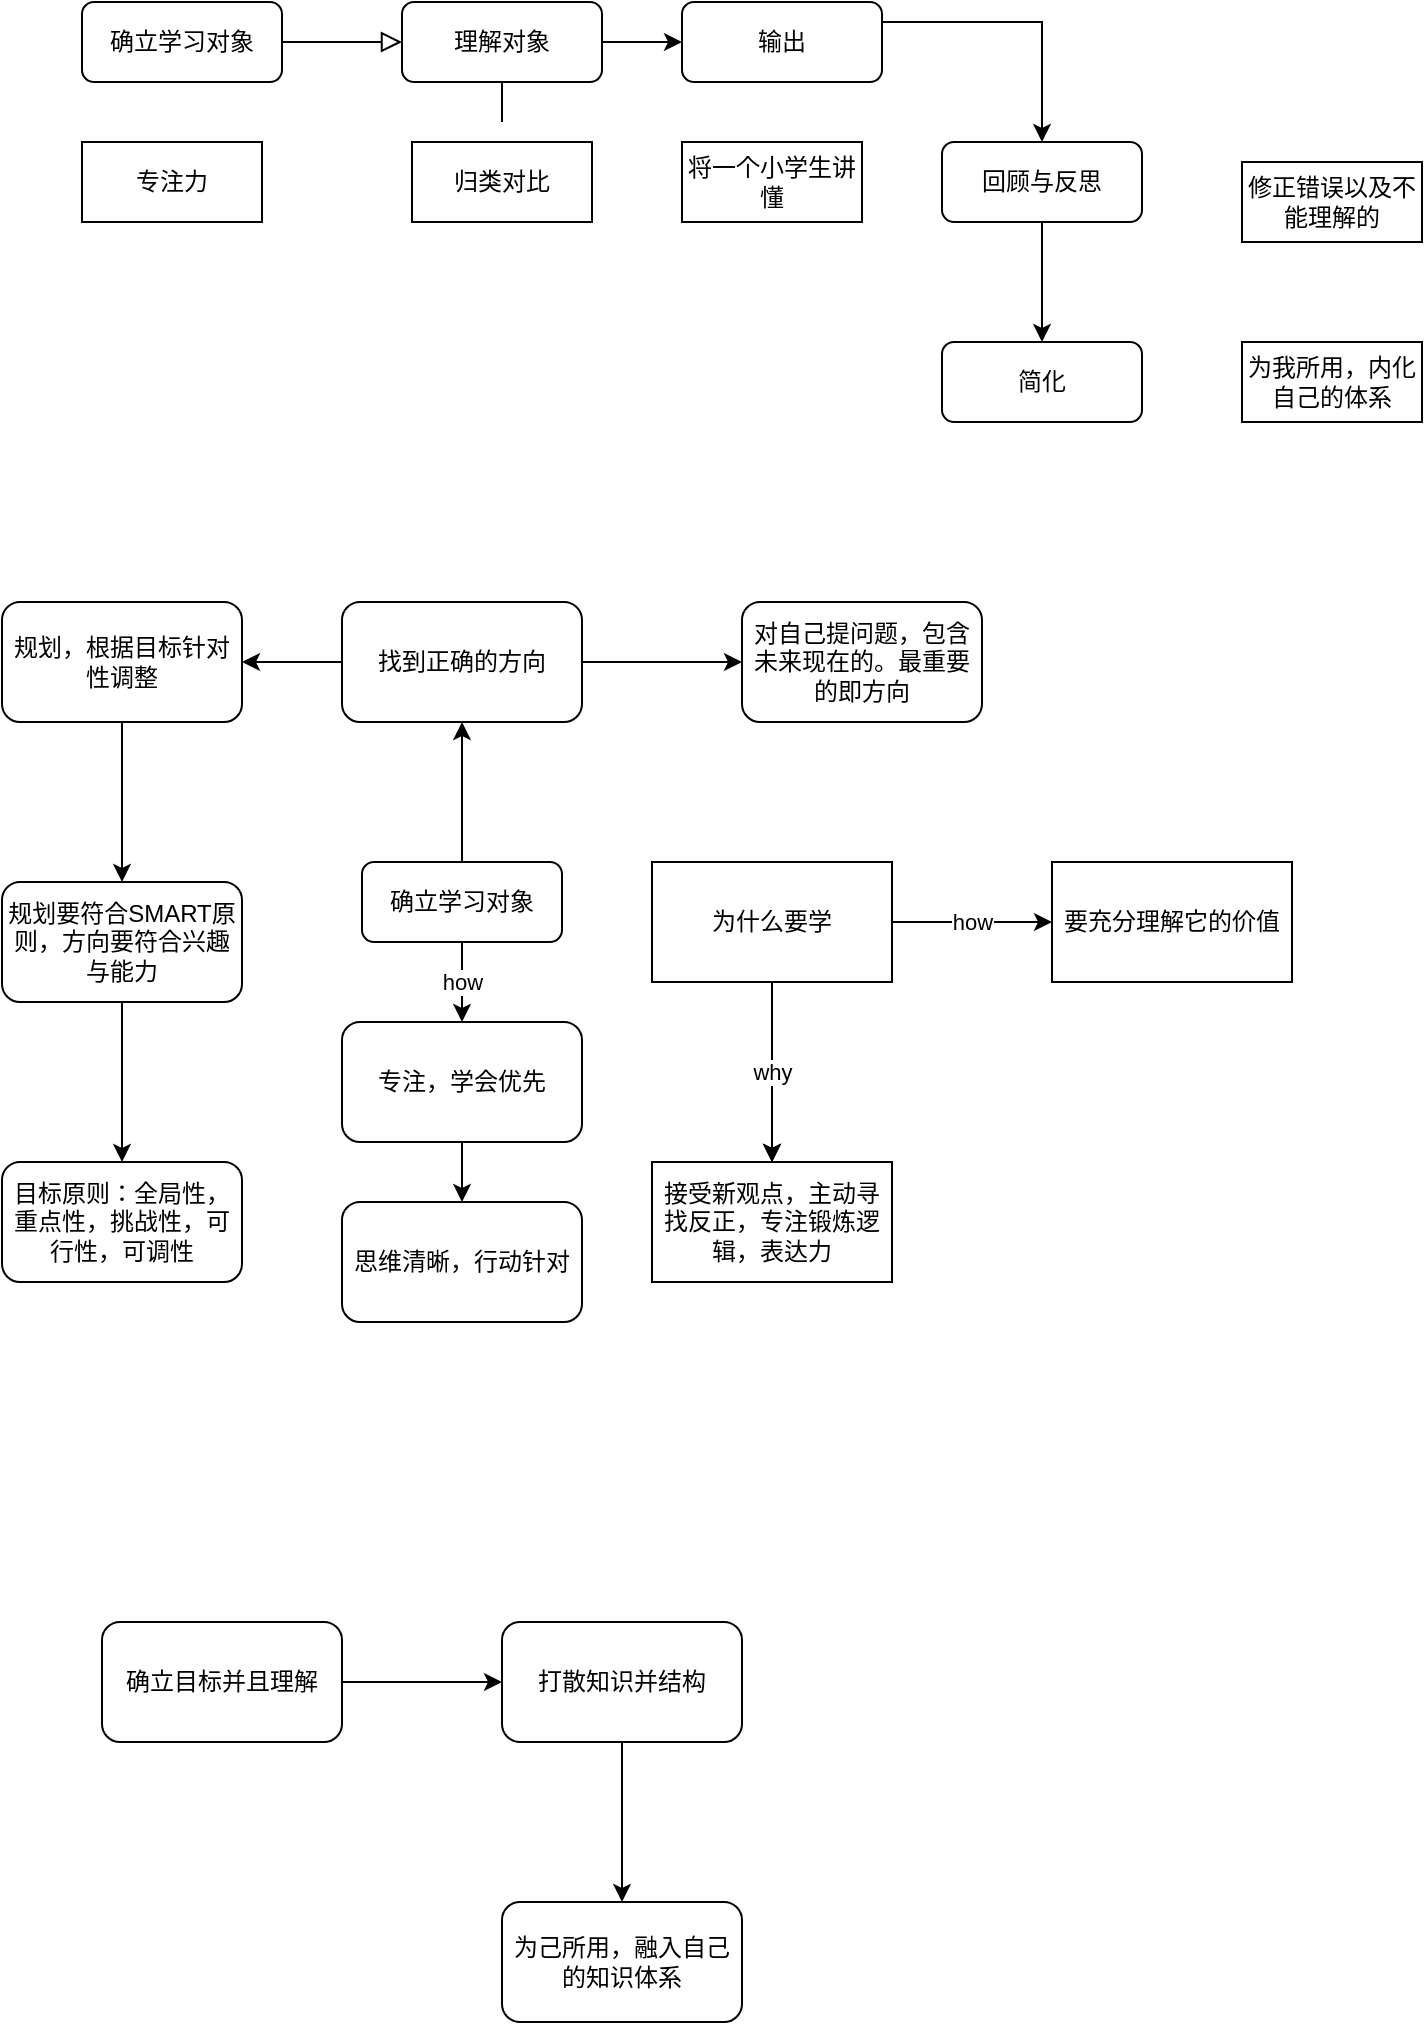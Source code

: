 <mxfile version="21.3.6" type="github" pages="2">
  <diagram id="C5RBs43oDa-KdzZeNtuy" name="Page-1">
    <mxGraphModel dx="754" dy="832" grid="1" gridSize="10" guides="1" tooltips="1" connect="1" arrows="1" fold="1" page="1" pageScale="1" pageWidth="827" pageHeight="1169" math="0" shadow="0">
      <root>
        <mxCell id="WIyWlLk6GJQsqaUBKTNV-0" />
        <mxCell id="WIyWlLk6GJQsqaUBKTNV-1" parent="WIyWlLk6GJQsqaUBKTNV-0" />
        <mxCell id="WIyWlLk6GJQsqaUBKTNV-2" value="" style="rounded=0;html=1;jettySize=auto;orthogonalLoop=1;fontSize=11;endArrow=block;endFill=0;endSize=8;strokeWidth=1;shadow=0;labelBackgroundColor=none;edgeStyle=orthogonalEdgeStyle;" parent="WIyWlLk6GJQsqaUBKTNV-1" source="L0E0iZoXq40n-4Ps1rg--2" edge="1">
          <mxGeometry relative="1" as="geometry">
            <mxPoint x="340" y="120" as="targetPoint" />
          </mxGeometry>
        </mxCell>
        <mxCell id="WIyWlLk6GJQsqaUBKTNV-3" value="确立学习对象" style="rounded=1;whiteSpace=wrap;html=1;fontSize=12;glass=0;strokeWidth=1;shadow=0;" parent="WIyWlLk6GJQsqaUBKTNV-1" vertex="1">
          <mxGeometry x="130" y="100" width="100" height="40" as="geometry" />
        </mxCell>
        <mxCell id="WQ5D30DjRicF63iW3p5--6" style="edgeStyle=orthogonalEdgeStyle;rounded=0;orthogonalLoop=1;jettySize=auto;html=1;exitX=1;exitY=0.25;exitDx=0;exitDy=0;entryX=0.5;entryY=0;entryDx=0;entryDy=0;" edge="1" parent="WIyWlLk6GJQsqaUBKTNV-1" source="WIyWlLk6GJQsqaUBKTNV-7" target="WQ5D30DjRicF63iW3p5--5">
          <mxGeometry relative="1" as="geometry" />
        </mxCell>
        <mxCell id="WIyWlLk6GJQsqaUBKTNV-7" value="输出" style="rounded=1;whiteSpace=wrap;html=1;fontSize=12;glass=0;strokeWidth=1;shadow=0;" parent="WIyWlLk6GJQsqaUBKTNV-1" vertex="1">
          <mxGeometry x="430" y="100" width="100" height="40" as="geometry" />
        </mxCell>
        <mxCell id="L0E0iZoXq40n-4Ps1rg--4" value="" style="rounded=0;html=1;jettySize=auto;orthogonalLoop=1;fontSize=11;endArrow=block;endFill=0;endSize=8;strokeWidth=1;shadow=0;labelBackgroundColor=none;edgeStyle=orthogonalEdgeStyle;" edge="1" parent="WIyWlLk6GJQsqaUBKTNV-1" source="WIyWlLk6GJQsqaUBKTNV-3" target="L0E0iZoXq40n-4Ps1rg--2">
          <mxGeometry relative="1" as="geometry">
            <mxPoint x="230" y="120" as="sourcePoint" />
            <mxPoint x="340" y="120" as="targetPoint" />
          </mxGeometry>
        </mxCell>
        <mxCell id="WQ5D30DjRicF63iW3p5--4" style="edgeStyle=orthogonalEdgeStyle;rounded=0;orthogonalLoop=1;jettySize=auto;html=1;exitX=1;exitY=0.5;exitDx=0;exitDy=0;entryX=0;entryY=0.5;entryDx=0;entryDy=0;" edge="1" parent="WIyWlLk6GJQsqaUBKTNV-1" source="L0E0iZoXq40n-4Ps1rg--2" target="WIyWlLk6GJQsqaUBKTNV-7">
          <mxGeometry relative="1" as="geometry" />
        </mxCell>
        <mxCell id="L0E0iZoXq40n-4Ps1rg--2" value="理解对象" style="rounded=1;whiteSpace=wrap;html=1;fontSize=12;glass=0;strokeWidth=1;shadow=0;" vertex="1" parent="WIyWlLk6GJQsqaUBKTNV-1">
          <mxGeometry x="290" y="100" width="100" height="40" as="geometry" />
        </mxCell>
        <mxCell id="WQ5D30DjRicF63iW3p5--0" value="专注力" style="rounded=0;whiteSpace=wrap;html=1;" vertex="1" parent="WIyWlLk6GJQsqaUBKTNV-1">
          <mxGeometry x="130" y="170" width="90" height="40" as="geometry" />
        </mxCell>
        <mxCell id="WQ5D30DjRicF63iW3p5--1" value="归类对比" style="rounded=0;whiteSpace=wrap;html=1;" vertex="1" parent="WIyWlLk6GJQsqaUBKTNV-1">
          <mxGeometry x="295" y="170" width="90" height="40" as="geometry" />
        </mxCell>
        <mxCell id="WQ5D30DjRicF63iW3p5--2" value="将一个小学生讲懂" style="rounded=0;whiteSpace=wrap;html=1;" vertex="1" parent="WIyWlLk6GJQsqaUBKTNV-1">
          <mxGeometry x="430" y="170" width="90" height="40" as="geometry" />
        </mxCell>
        <mxCell id="WQ5D30DjRicF63iW3p5--8" style="edgeStyle=orthogonalEdgeStyle;rounded=0;orthogonalLoop=1;jettySize=auto;html=1;exitX=0.5;exitY=1;exitDx=0;exitDy=0;entryX=0.5;entryY=0;entryDx=0;entryDy=0;" edge="1" parent="WIyWlLk6GJQsqaUBKTNV-1" source="WQ5D30DjRicF63iW3p5--5" target="WQ5D30DjRicF63iW3p5--7">
          <mxGeometry relative="1" as="geometry" />
        </mxCell>
        <mxCell id="WQ5D30DjRicF63iW3p5--5" value="回顾与反思" style="rounded=1;whiteSpace=wrap;html=1;fontSize=12;glass=0;strokeWidth=1;shadow=0;" vertex="1" parent="WIyWlLk6GJQsqaUBKTNV-1">
          <mxGeometry x="560" y="170" width="100" height="40" as="geometry" />
        </mxCell>
        <mxCell id="WQ5D30DjRicF63iW3p5--7" value="简化" style="rounded=1;whiteSpace=wrap;html=1;fontSize=12;glass=0;strokeWidth=1;shadow=0;" vertex="1" parent="WIyWlLk6GJQsqaUBKTNV-1">
          <mxGeometry x="560" y="270" width="100" height="40" as="geometry" />
        </mxCell>
        <mxCell id="WQ5D30DjRicF63iW3p5--9" value="修正错误以及不能理解的" style="rounded=0;whiteSpace=wrap;html=1;" vertex="1" parent="WIyWlLk6GJQsqaUBKTNV-1">
          <mxGeometry x="710" y="180" width="90" height="40" as="geometry" />
        </mxCell>
        <mxCell id="WQ5D30DjRicF63iW3p5--11" value="为我所用，内化自己的体系" style="rounded=0;whiteSpace=wrap;html=1;" vertex="1" parent="WIyWlLk6GJQsqaUBKTNV-1">
          <mxGeometry x="710" y="270" width="90" height="40" as="geometry" />
        </mxCell>
        <mxCell id="WQ5D30DjRicF63iW3p5--26" value="how" style="edgeStyle=orthogonalEdgeStyle;rounded=0;orthogonalLoop=1;jettySize=auto;html=1;" edge="1" parent="WIyWlLk6GJQsqaUBKTNV-1" source="WQ5D30DjRicF63iW3p5--12" target="WQ5D30DjRicF63iW3p5--25">
          <mxGeometry relative="1" as="geometry" />
        </mxCell>
        <mxCell id="WQ5D30DjRicF63iW3p5--30" value="" style="edgeStyle=orthogonalEdgeStyle;rounded=0;orthogonalLoop=1;jettySize=auto;html=1;" edge="1" parent="WIyWlLk6GJQsqaUBKTNV-1" source="WQ5D30DjRicF63iW3p5--12" target="WQ5D30DjRicF63iW3p5--29">
          <mxGeometry relative="1" as="geometry" />
        </mxCell>
        <mxCell id="WQ5D30DjRicF63iW3p5--12" value="确立学习对象" style="rounded=1;whiteSpace=wrap;html=1;fontSize=12;glass=0;strokeWidth=1;shadow=0;" vertex="1" parent="WIyWlLk6GJQsqaUBKTNV-1">
          <mxGeometry x="270" y="530" width="100" height="40" as="geometry" />
        </mxCell>
        <mxCell id="WQ5D30DjRicF63iW3p5--16" value="how" style="edgeStyle=orthogonalEdgeStyle;rounded=0;orthogonalLoop=1;jettySize=auto;html=1;" edge="1" parent="WIyWlLk6GJQsqaUBKTNV-1" source="WQ5D30DjRicF63iW3p5--14" target="WQ5D30DjRicF63iW3p5--15">
          <mxGeometry relative="1" as="geometry" />
        </mxCell>
        <mxCell id="WQ5D30DjRicF63iW3p5--19" value="" style="edgeStyle=orthogonalEdgeStyle;rounded=0;orthogonalLoop=1;jettySize=auto;html=1;" edge="1" parent="WIyWlLk6GJQsqaUBKTNV-1" source="WQ5D30DjRicF63iW3p5--14" target="WQ5D30DjRicF63iW3p5--18">
          <mxGeometry relative="1" as="geometry" />
        </mxCell>
        <mxCell id="WQ5D30DjRicF63iW3p5--21" value="" style="edgeStyle=orthogonalEdgeStyle;rounded=0;orthogonalLoop=1;jettySize=auto;html=1;" edge="1" parent="WIyWlLk6GJQsqaUBKTNV-1" source="WQ5D30DjRicF63iW3p5--14" target="WQ5D30DjRicF63iW3p5--18">
          <mxGeometry relative="1" as="geometry" />
        </mxCell>
        <mxCell id="WQ5D30DjRicF63iW3p5--22" value="why" style="edgeStyle=orthogonalEdgeStyle;rounded=0;orthogonalLoop=1;jettySize=auto;html=1;" edge="1" parent="WIyWlLk6GJQsqaUBKTNV-1" source="WQ5D30DjRicF63iW3p5--14" target="WQ5D30DjRicF63iW3p5--18">
          <mxGeometry relative="1" as="geometry" />
        </mxCell>
        <mxCell id="WQ5D30DjRicF63iW3p5--14" value="为什么要学" style="whiteSpace=wrap;html=1;" vertex="1" parent="WIyWlLk6GJQsqaUBKTNV-1">
          <mxGeometry x="415" y="530" width="120" height="60" as="geometry" />
        </mxCell>
        <mxCell id="WQ5D30DjRicF63iW3p5--15" value="要充分理解它的价值" style="whiteSpace=wrap;html=1;" vertex="1" parent="WIyWlLk6GJQsqaUBKTNV-1">
          <mxGeometry x="615" y="530" width="120" height="60" as="geometry" />
        </mxCell>
        <mxCell id="WQ5D30DjRicF63iW3p5--18" value="接受新观点，主动寻找反正，专注锻炼逻辑，表达力" style="whiteSpace=wrap;html=1;" vertex="1" parent="WIyWlLk6GJQsqaUBKTNV-1">
          <mxGeometry x="415" y="680" width="120" height="60" as="geometry" />
        </mxCell>
        <mxCell id="WQ5D30DjRicF63iW3p5--28" value="" style="edgeStyle=orthogonalEdgeStyle;rounded=0;orthogonalLoop=1;jettySize=auto;html=1;" edge="1" parent="WIyWlLk6GJQsqaUBKTNV-1" source="WQ5D30DjRicF63iW3p5--25" target="WQ5D30DjRicF63iW3p5--27">
          <mxGeometry relative="1" as="geometry" />
        </mxCell>
        <mxCell id="WQ5D30DjRicF63iW3p5--25" value="专注，学会优先" style="whiteSpace=wrap;html=1;rounded=1;glass=0;strokeWidth=1;shadow=0;" vertex="1" parent="WIyWlLk6GJQsqaUBKTNV-1">
          <mxGeometry x="260" y="610" width="120" height="60" as="geometry" />
        </mxCell>
        <mxCell id="WQ5D30DjRicF63iW3p5--27" value="思维清晰，行动针对" style="whiteSpace=wrap;html=1;rounded=1;glass=0;strokeWidth=1;shadow=0;" vertex="1" parent="WIyWlLk6GJQsqaUBKTNV-1">
          <mxGeometry x="260" y="700" width="120" height="60" as="geometry" />
        </mxCell>
        <mxCell id="WQ5D30DjRicF63iW3p5--32" value="" style="edgeStyle=orthogonalEdgeStyle;rounded=0;orthogonalLoop=1;jettySize=auto;html=1;" edge="1" parent="WIyWlLk6GJQsqaUBKTNV-1" source="WQ5D30DjRicF63iW3p5--29" target="WQ5D30DjRicF63iW3p5--31">
          <mxGeometry relative="1" as="geometry" />
        </mxCell>
        <mxCell id="WQ5D30DjRicF63iW3p5--34" value="" style="edgeStyle=orthogonalEdgeStyle;rounded=0;orthogonalLoop=1;jettySize=auto;html=1;" edge="1" parent="WIyWlLk6GJQsqaUBKTNV-1" source="WQ5D30DjRicF63iW3p5--29" target="WQ5D30DjRicF63iW3p5--33">
          <mxGeometry relative="1" as="geometry" />
        </mxCell>
        <mxCell id="WQ5D30DjRicF63iW3p5--29" value="找到正确的方向" style="whiteSpace=wrap;html=1;rounded=1;glass=0;strokeWidth=1;shadow=0;" vertex="1" parent="WIyWlLk6GJQsqaUBKTNV-1">
          <mxGeometry x="260" y="400" width="120" height="60" as="geometry" />
        </mxCell>
        <mxCell id="WQ5D30DjRicF63iW3p5--31" value="对自己提问题，包含未来现在的。最重要的即方向" style="whiteSpace=wrap;html=1;rounded=1;glass=0;strokeWidth=1;shadow=0;" vertex="1" parent="WIyWlLk6GJQsqaUBKTNV-1">
          <mxGeometry x="460" y="400" width="120" height="60" as="geometry" />
        </mxCell>
        <mxCell id="WQ5D30DjRicF63iW3p5--36" value="" style="edgeStyle=orthogonalEdgeStyle;rounded=0;orthogonalLoop=1;jettySize=auto;html=1;" edge="1" parent="WIyWlLk6GJQsqaUBKTNV-1" source="WQ5D30DjRicF63iW3p5--33" target="WQ5D30DjRicF63iW3p5--35">
          <mxGeometry relative="1" as="geometry" />
        </mxCell>
        <mxCell id="WQ5D30DjRicF63iW3p5--33" value="规划，根据目标针对性调整" style="whiteSpace=wrap;html=1;rounded=1;glass=0;strokeWidth=1;shadow=0;" vertex="1" parent="WIyWlLk6GJQsqaUBKTNV-1">
          <mxGeometry x="90" y="400" width="120" height="60" as="geometry" />
        </mxCell>
        <mxCell id="WQ5D30DjRicF63iW3p5--38" value="" style="edgeStyle=orthogonalEdgeStyle;rounded=0;orthogonalLoop=1;jettySize=auto;html=1;" edge="1" parent="WIyWlLk6GJQsqaUBKTNV-1" source="WQ5D30DjRicF63iW3p5--35" target="WQ5D30DjRicF63iW3p5--37">
          <mxGeometry relative="1" as="geometry" />
        </mxCell>
        <mxCell id="WQ5D30DjRicF63iW3p5--35" value="规划要符合SMART原则，方向要符合兴趣与能力" style="whiteSpace=wrap;html=1;rounded=1;glass=0;strokeWidth=1;shadow=0;" vertex="1" parent="WIyWlLk6GJQsqaUBKTNV-1">
          <mxGeometry x="90" y="540" width="120" height="60" as="geometry" />
        </mxCell>
        <mxCell id="WQ5D30DjRicF63iW3p5--37" value="目标原则：全局性，重点性，挑战性，可行性，可调性" style="whiteSpace=wrap;html=1;rounded=1;glass=0;strokeWidth=1;shadow=0;" vertex="1" parent="WIyWlLk6GJQsqaUBKTNV-1">
          <mxGeometry x="90" y="680" width="120" height="60" as="geometry" />
        </mxCell>
        <mxCell id="WQ5D30DjRicF63iW3p5--41" value="" style="edgeStyle=orthogonalEdgeStyle;rounded=0;orthogonalLoop=1;jettySize=auto;html=1;" edge="1" parent="WIyWlLk6GJQsqaUBKTNV-1" source="WQ5D30DjRicF63iW3p5--39" target="WQ5D30DjRicF63iW3p5--40">
          <mxGeometry relative="1" as="geometry" />
        </mxCell>
        <mxCell id="WQ5D30DjRicF63iW3p5--39" value="确立目标并且理解" style="rounded=1;whiteSpace=wrap;html=1;" vertex="1" parent="WIyWlLk6GJQsqaUBKTNV-1">
          <mxGeometry x="140" y="910" width="120" height="60" as="geometry" />
        </mxCell>
        <mxCell id="WQ5D30DjRicF63iW3p5--43" value="" style="edgeStyle=orthogonalEdgeStyle;rounded=0;orthogonalLoop=1;jettySize=auto;html=1;" edge="1" parent="WIyWlLk6GJQsqaUBKTNV-1" source="WQ5D30DjRicF63iW3p5--40" target="WQ5D30DjRicF63iW3p5--42">
          <mxGeometry relative="1" as="geometry" />
        </mxCell>
        <mxCell id="WQ5D30DjRicF63iW3p5--40" value="打散知识并结构" style="whiteSpace=wrap;html=1;rounded=1;" vertex="1" parent="WIyWlLk6GJQsqaUBKTNV-1">
          <mxGeometry x="340" y="910" width="120" height="60" as="geometry" />
        </mxCell>
        <mxCell id="WQ5D30DjRicF63iW3p5--42" value="为己所用，融入自己的知识体系" style="whiteSpace=wrap;html=1;rounded=1;" vertex="1" parent="WIyWlLk6GJQsqaUBKTNV-1">
          <mxGeometry x="340" y="1050" width="120" height="60" as="geometry" />
        </mxCell>
      </root>
    </mxGraphModel>
  </diagram>
  <diagram id="d3seBLHojBQLflUwQANU" name="第 2 页">
    <mxGraphModel dx="377" dy="416" grid="1" gridSize="10" guides="1" tooltips="1" connect="1" arrows="1" fold="1" page="1" pageScale="1" pageWidth="827" pageHeight="1169" math="0" shadow="0">
      <root>
        <mxCell id="0" />
        <mxCell id="1" parent="0" />
        <mxCell id="LHaKEkA0ZnGuCLNn09Td-3" value="" style="edgeStyle=orthogonalEdgeStyle;rounded=0;orthogonalLoop=1;jettySize=auto;html=1;" edge="1" parent="1" source="LHaKEkA0ZnGuCLNn09Td-1" target="LHaKEkA0ZnGuCLNn09Td-2">
          <mxGeometry relative="1" as="geometry" />
        </mxCell>
        <mxCell id="LHaKEkA0ZnGuCLNn09Td-1" value="理解知识" style="rounded=1;whiteSpace=wrap;html=1;" vertex="1" parent="1">
          <mxGeometry x="100" y="110" width="70" height="30" as="geometry" />
        </mxCell>
        <mxCell id="LHaKEkA0ZnGuCLNn09Td-5" value="" style="edgeStyle=orthogonalEdgeStyle;rounded=0;orthogonalLoop=1;jettySize=auto;html=1;" edge="1" parent="1" source="LHaKEkA0ZnGuCLNn09Td-2" target="LHaKEkA0ZnGuCLNn09Td-4">
          <mxGeometry relative="1" as="geometry" />
        </mxCell>
        <mxCell id="LHaKEkA0ZnGuCLNn09Td-9" value="" style="edgeStyle=orthogonalEdgeStyle;rounded=0;orthogonalLoop=1;jettySize=auto;html=1;" edge="1" parent="1" source="LHaKEkA0ZnGuCLNn09Td-2" target="LHaKEkA0ZnGuCLNn09Td-8">
          <mxGeometry relative="1" as="geometry" />
        </mxCell>
        <mxCell id="LHaKEkA0ZnGuCLNn09Td-2" value="归类于对比知识的来源" style="whiteSpace=wrap;html=1;rounded=1;" vertex="1" parent="1">
          <mxGeometry x="87.5" y="200" width="95" height="45" as="geometry" />
        </mxCell>
        <mxCell id="LHaKEkA0ZnGuCLNn09Td-7" value="" style="edgeStyle=orthogonalEdgeStyle;rounded=0;orthogonalLoop=1;jettySize=auto;html=1;" edge="1" parent="1" source="LHaKEkA0ZnGuCLNn09Td-4" target="LHaKEkA0ZnGuCLNn09Td-6">
          <mxGeometry relative="1" as="geometry" />
        </mxCell>
        <mxCell id="LHaKEkA0ZnGuCLNn09Td-11" value="" style="edgeStyle=orthogonalEdgeStyle;rounded=0;orthogonalLoop=1;jettySize=auto;html=1;" edge="1" parent="1" source="LHaKEkA0ZnGuCLNn09Td-4" target="LHaKEkA0ZnGuCLNn09Td-10">
          <mxGeometry relative="1" as="geometry" />
        </mxCell>
        <mxCell id="LHaKEkA0ZnGuCLNn09Td-4" value="逻辑系统化知识" style="whiteSpace=wrap;html=1;rounded=1;" vertex="1" parent="1">
          <mxGeometry x="87.5" y="290" width="95" height="52.5" as="geometry" />
        </mxCell>
        <mxCell id="LHaKEkA0ZnGuCLNn09Td-6" value="坚决反对思维排外，视野宽阔，不要功利地学习，建立最可能客观科学的逻辑" style="whiteSpace=wrap;html=1;rounded=1;" vertex="1" parent="1">
          <mxGeometry x="250" y="286.25" width="120" height="60" as="geometry" />
        </mxCell>
        <mxCell id="LHaKEkA0ZnGuCLNn09Td-8" value="筛选知识，找到自己需要的，符合自己短板的，需求匹配的" style="whiteSpace=wrap;html=1;rounded=1;" vertex="1" parent="1">
          <mxGeometry x="250" y="192.5" width="120" height="60" as="geometry" />
        </mxCell>
        <mxCell id="LHaKEkA0ZnGuCLNn09Td-10" value="分辨假知识，来源不确定，差异化，对比方式" style="whiteSpace=wrap;html=1;rounded=1;" vertex="1" parent="1">
          <mxGeometry x="75" y="418.75" width="120" height="60" as="geometry" />
        </mxCell>
      </root>
    </mxGraphModel>
  </diagram>
</mxfile>

